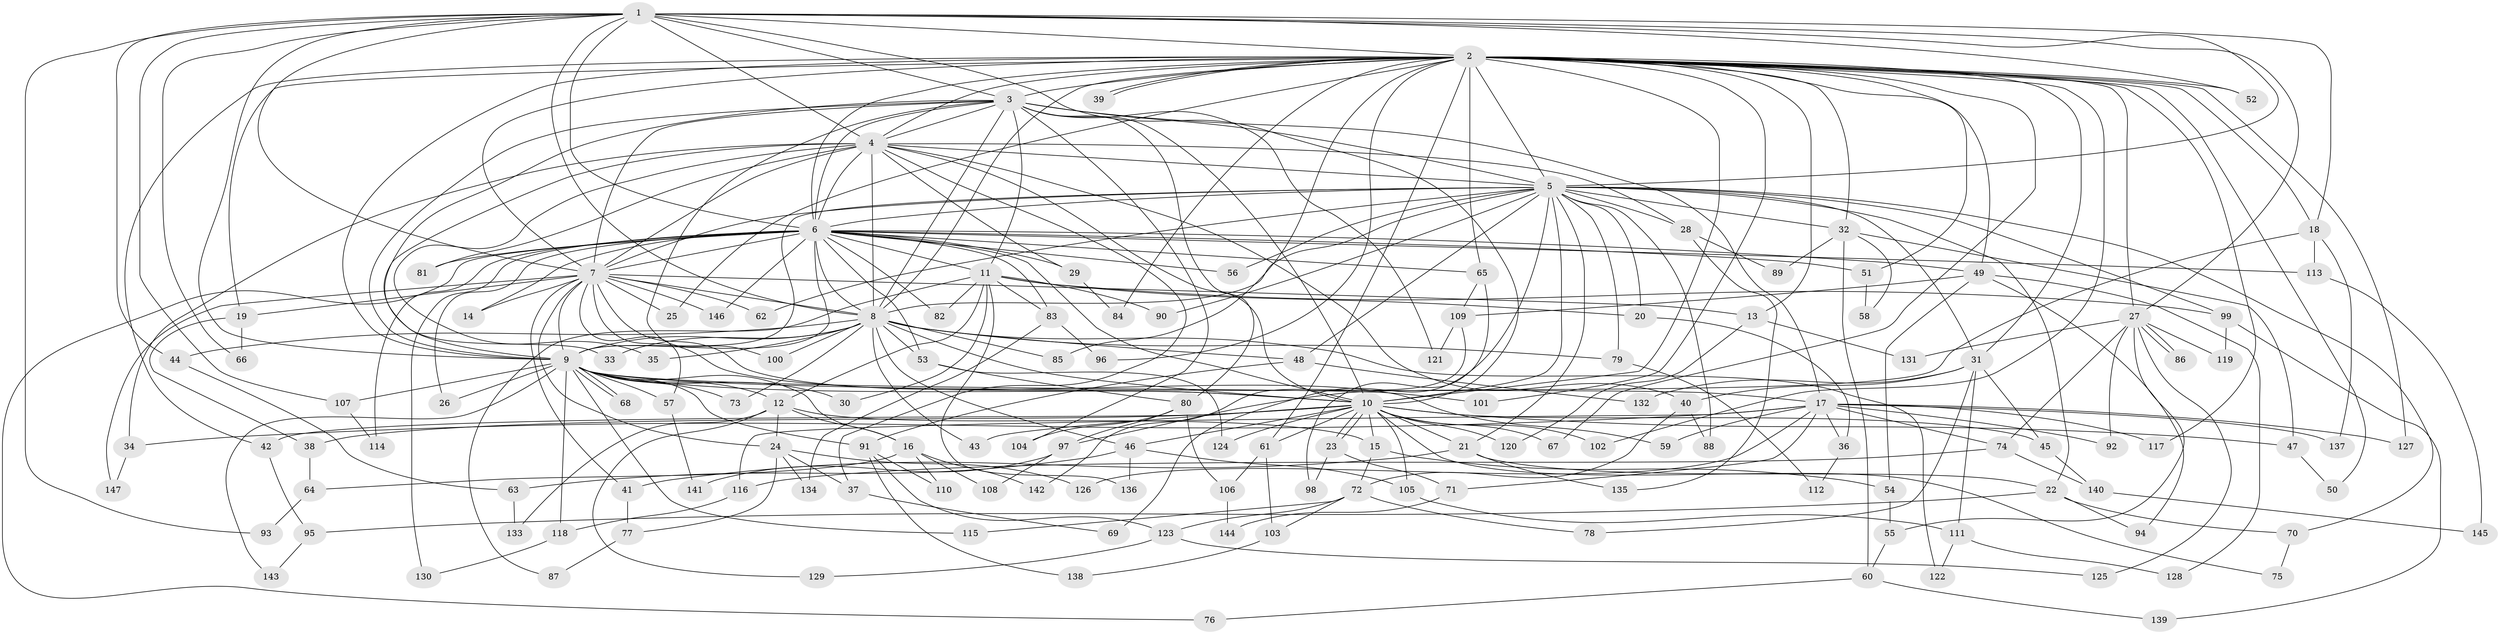 // Generated by graph-tools (version 1.1) at 2025/49/03/09/25 03:49:30]
// undirected, 147 vertices, 319 edges
graph export_dot {
graph [start="1"]
  node [color=gray90,style=filled];
  1;
  2;
  3;
  4;
  5;
  6;
  7;
  8;
  9;
  10;
  11;
  12;
  13;
  14;
  15;
  16;
  17;
  18;
  19;
  20;
  21;
  22;
  23;
  24;
  25;
  26;
  27;
  28;
  29;
  30;
  31;
  32;
  33;
  34;
  35;
  36;
  37;
  38;
  39;
  40;
  41;
  42;
  43;
  44;
  45;
  46;
  47;
  48;
  49;
  50;
  51;
  52;
  53;
  54;
  55;
  56;
  57;
  58;
  59;
  60;
  61;
  62;
  63;
  64;
  65;
  66;
  67;
  68;
  69;
  70;
  71;
  72;
  73;
  74;
  75;
  76;
  77;
  78;
  79;
  80;
  81;
  82;
  83;
  84;
  85;
  86;
  87;
  88;
  89;
  90;
  91;
  92;
  93;
  94;
  95;
  96;
  97;
  98;
  99;
  100;
  101;
  102;
  103;
  104;
  105;
  106;
  107;
  108;
  109;
  110;
  111;
  112;
  113;
  114;
  115;
  116;
  117;
  118;
  119;
  120;
  121;
  122;
  123;
  124;
  125;
  126;
  127;
  128;
  129;
  130;
  131;
  132;
  133;
  134;
  135;
  136;
  137;
  138;
  139;
  140;
  141;
  142;
  143;
  144;
  145;
  146;
  147;
  1 -- 2;
  1 -- 3;
  1 -- 4;
  1 -- 5;
  1 -- 6;
  1 -- 7;
  1 -- 8;
  1 -- 9;
  1 -- 10;
  1 -- 18;
  1 -- 27;
  1 -- 44;
  1 -- 52;
  1 -- 66;
  1 -- 93;
  1 -- 107;
  2 -- 3;
  2 -- 4;
  2 -- 5;
  2 -- 6;
  2 -- 7;
  2 -- 8;
  2 -- 9;
  2 -- 10;
  2 -- 13;
  2 -- 18;
  2 -- 19;
  2 -- 25;
  2 -- 27;
  2 -- 31;
  2 -- 32;
  2 -- 39;
  2 -- 39;
  2 -- 42;
  2 -- 49;
  2 -- 50;
  2 -- 51;
  2 -- 52;
  2 -- 61;
  2 -- 65;
  2 -- 67;
  2 -- 84;
  2 -- 85;
  2 -- 96;
  2 -- 101;
  2 -- 102;
  2 -- 117;
  2 -- 127;
  3 -- 4;
  3 -- 5;
  3 -- 6;
  3 -- 7;
  3 -- 8;
  3 -- 9;
  3 -- 10;
  3 -- 11;
  3 -- 17;
  3 -- 33;
  3 -- 80;
  3 -- 100;
  3 -- 104;
  3 -- 121;
  4 -- 5;
  4 -- 6;
  4 -- 7;
  4 -- 8;
  4 -- 9;
  4 -- 10;
  4 -- 28;
  4 -- 29;
  4 -- 34;
  4 -- 35;
  4 -- 37;
  4 -- 40;
  4 -- 81;
  5 -- 6;
  5 -- 7;
  5 -- 8;
  5 -- 9;
  5 -- 10;
  5 -- 20;
  5 -- 21;
  5 -- 22;
  5 -- 28;
  5 -- 31;
  5 -- 32;
  5 -- 48;
  5 -- 56;
  5 -- 62;
  5 -- 69;
  5 -- 70;
  5 -- 79;
  5 -- 88;
  5 -- 90;
  5 -- 99;
  6 -- 7;
  6 -- 8;
  6 -- 9;
  6 -- 10;
  6 -- 11;
  6 -- 14;
  6 -- 26;
  6 -- 29;
  6 -- 49;
  6 -- 51;
  6 -- 53;
  6 -- 56;
  6 -- 65;
  6 -- 76;
  6 -- 81;
  6 -- 82;
  6 -- 83;
  6 -- 113;
  6 -- 114;
  6 -- 130;
  6 -- 146;
  7 -- 8;
  7 -- 9;
  7 -- 10;
  7 -- 13;
  7 -- 14;
  7 -- 19;
  7 -- 24;
  7 -- 25;
  7 -- 41;
  7 -- 57;
  7 -- 59;
  7 -- 62;
  7 -- 146;
  7 -- 147;
  8 -- 9;
  8 -- 10;
  8 -- 33;
  8 -- 35;
  8 -- 43;
  8 -- 44;
  8 -- 46;
  8 -- 48;
  8 -- 53;
  8 -- 73;
  8 -- 79;
  8 -- 85;
  8 -- 100;
  8 -- 122;
  9 -- 10;
  9 -- 12;
  9 -- 16;
  9 -- 17;
  9 -- 26;
  9 -- 30;
  9 -- 57;
  9 -- 68;
  9 -- 68;
  9 -- 73;
  9 -- 91;
  9 -- 101;
  9 -- 107;
  9 -- 115;
  9 -- 118;
  9 -- 143;
  10 -- 15;
  10 -- 21;
  10 -- 23;
  10 -- 23;
  10 -- 38;
  10 -- 42;
  10 -- 43;
  10 -- 45;
  10 -- 46;
  10 -- 47;
  10 -- 61;
  10 -- 67;
  10 -- 75;
  10 -- 102;
  10 -- 105;
  10 -- 120;
  10 -- 124;
  11 -- 12;
  11 -- 20;
  11 -- 30;
  11 -- 82;
  11 -- 83;
  11 -- 87;
  11 -- 90;
  11 -- 99;
  11 -- 136;
  12 -- 15;
  12 -- 16;
  12 -- 24;
  12 -- 129;
  12 -- 133;
  13 -- 120;
  13 -- 131;
  15 -- 54;
  15 -- 72;
  16 -- 64;
  16 -- 108;
  16 -- 110;
  16 -- 142;
  17 -- 34;
  17 -- 36;
  17 -- 59;
  17 -- 71;
  17 -- 74;
  17 -- 92;
  17 -- 116;
  17 -- 117;
  17 -- 126;
  17 -- 127;
  17 -- 137;
  18 -- 97;
  18 -- 113;
  18 -- 137;
  19 -- 38;
  19 -- 66;
  20 -- 36;
  21 -- 22;
  21 -- 41;
  21 -- 135;
  22 -- 70;
  22 -- 94;
  22 -- 95;
  23 -- 71;
  23 -- 98;
  24 -- 37;
  24 -- 77;
  24 -- 126;
  24 -- 134;
  27 -- 55;
  27 -- 74;
  27 -- 86;
  27 -- 86;
  27 -- 92;
  27 -- 119;
  27 -- 125;
  27 -- 131;
  28 -- 89;
  28 -- 135;
  29 -- 84;
  31 -- 40;
  31 -- 45;
  31 -- 78;
  31 -- 111;
  31 -- 132;
  32 -- 47;
  32 -- 58;
  32 -- 60;
  32 -- 89;
  34 -- 147;
  36 -- 112;
  37 -- 69;
  38 -- 64;
  40 -- 72;
  40 -- 88;
  41 -- 77;
  42 -- 95;
  44 -- 63;
  45 -- 140;
  46 -- 63;
  46 -- 105;
  46 -- 136;
  47 -- 50;
  48 -- 91;
  48 -- 132;
  49 -- 54;
  49 -- 94;
  49 -- 109;
  49 -- 128;
  51 -- 58;
  53 -- 80;
  53 -- 124;
  54 -- 55;
  55 -- 60;
  57 -- 141;
  60 -- 76;
  60 -- 139;
  61 -- 103;
  61 -- 106;
  63 -- 133;
  64 -- 93;
  65 -- 98;
  65 -- 109;
  70 -- 75;
  71 -- 144;
  72 -- 78;
  72 -- 103;
  72 -- 115;
  72 -- 123;
  74 -- 116;
  74 -- 140;
  77 -- 87;
  79 -- 112;
  80 -- 97;
  80 -- 104;
  80 -- 106;
  83 -- 96;
  83 -- 134;
  91 -- 110;
  91 -- 123;
  91 -- 138;
  95 -- 143;
  97 -- 108;
  97 -- 141;
  99 -- 119;
  99 -- 139;
  103 -- 138;
  105 -- 111;
  106 -- 144;
  107 -- 114;
  109 -- 121;
  109 -- 142;
  111 -- 122;
  111 -- 128;
  113 -- 145;
  116 -- 118;
  118 -- 130;
  123 -- 125;
  123 -- 129;
  140 -- 145;
}
